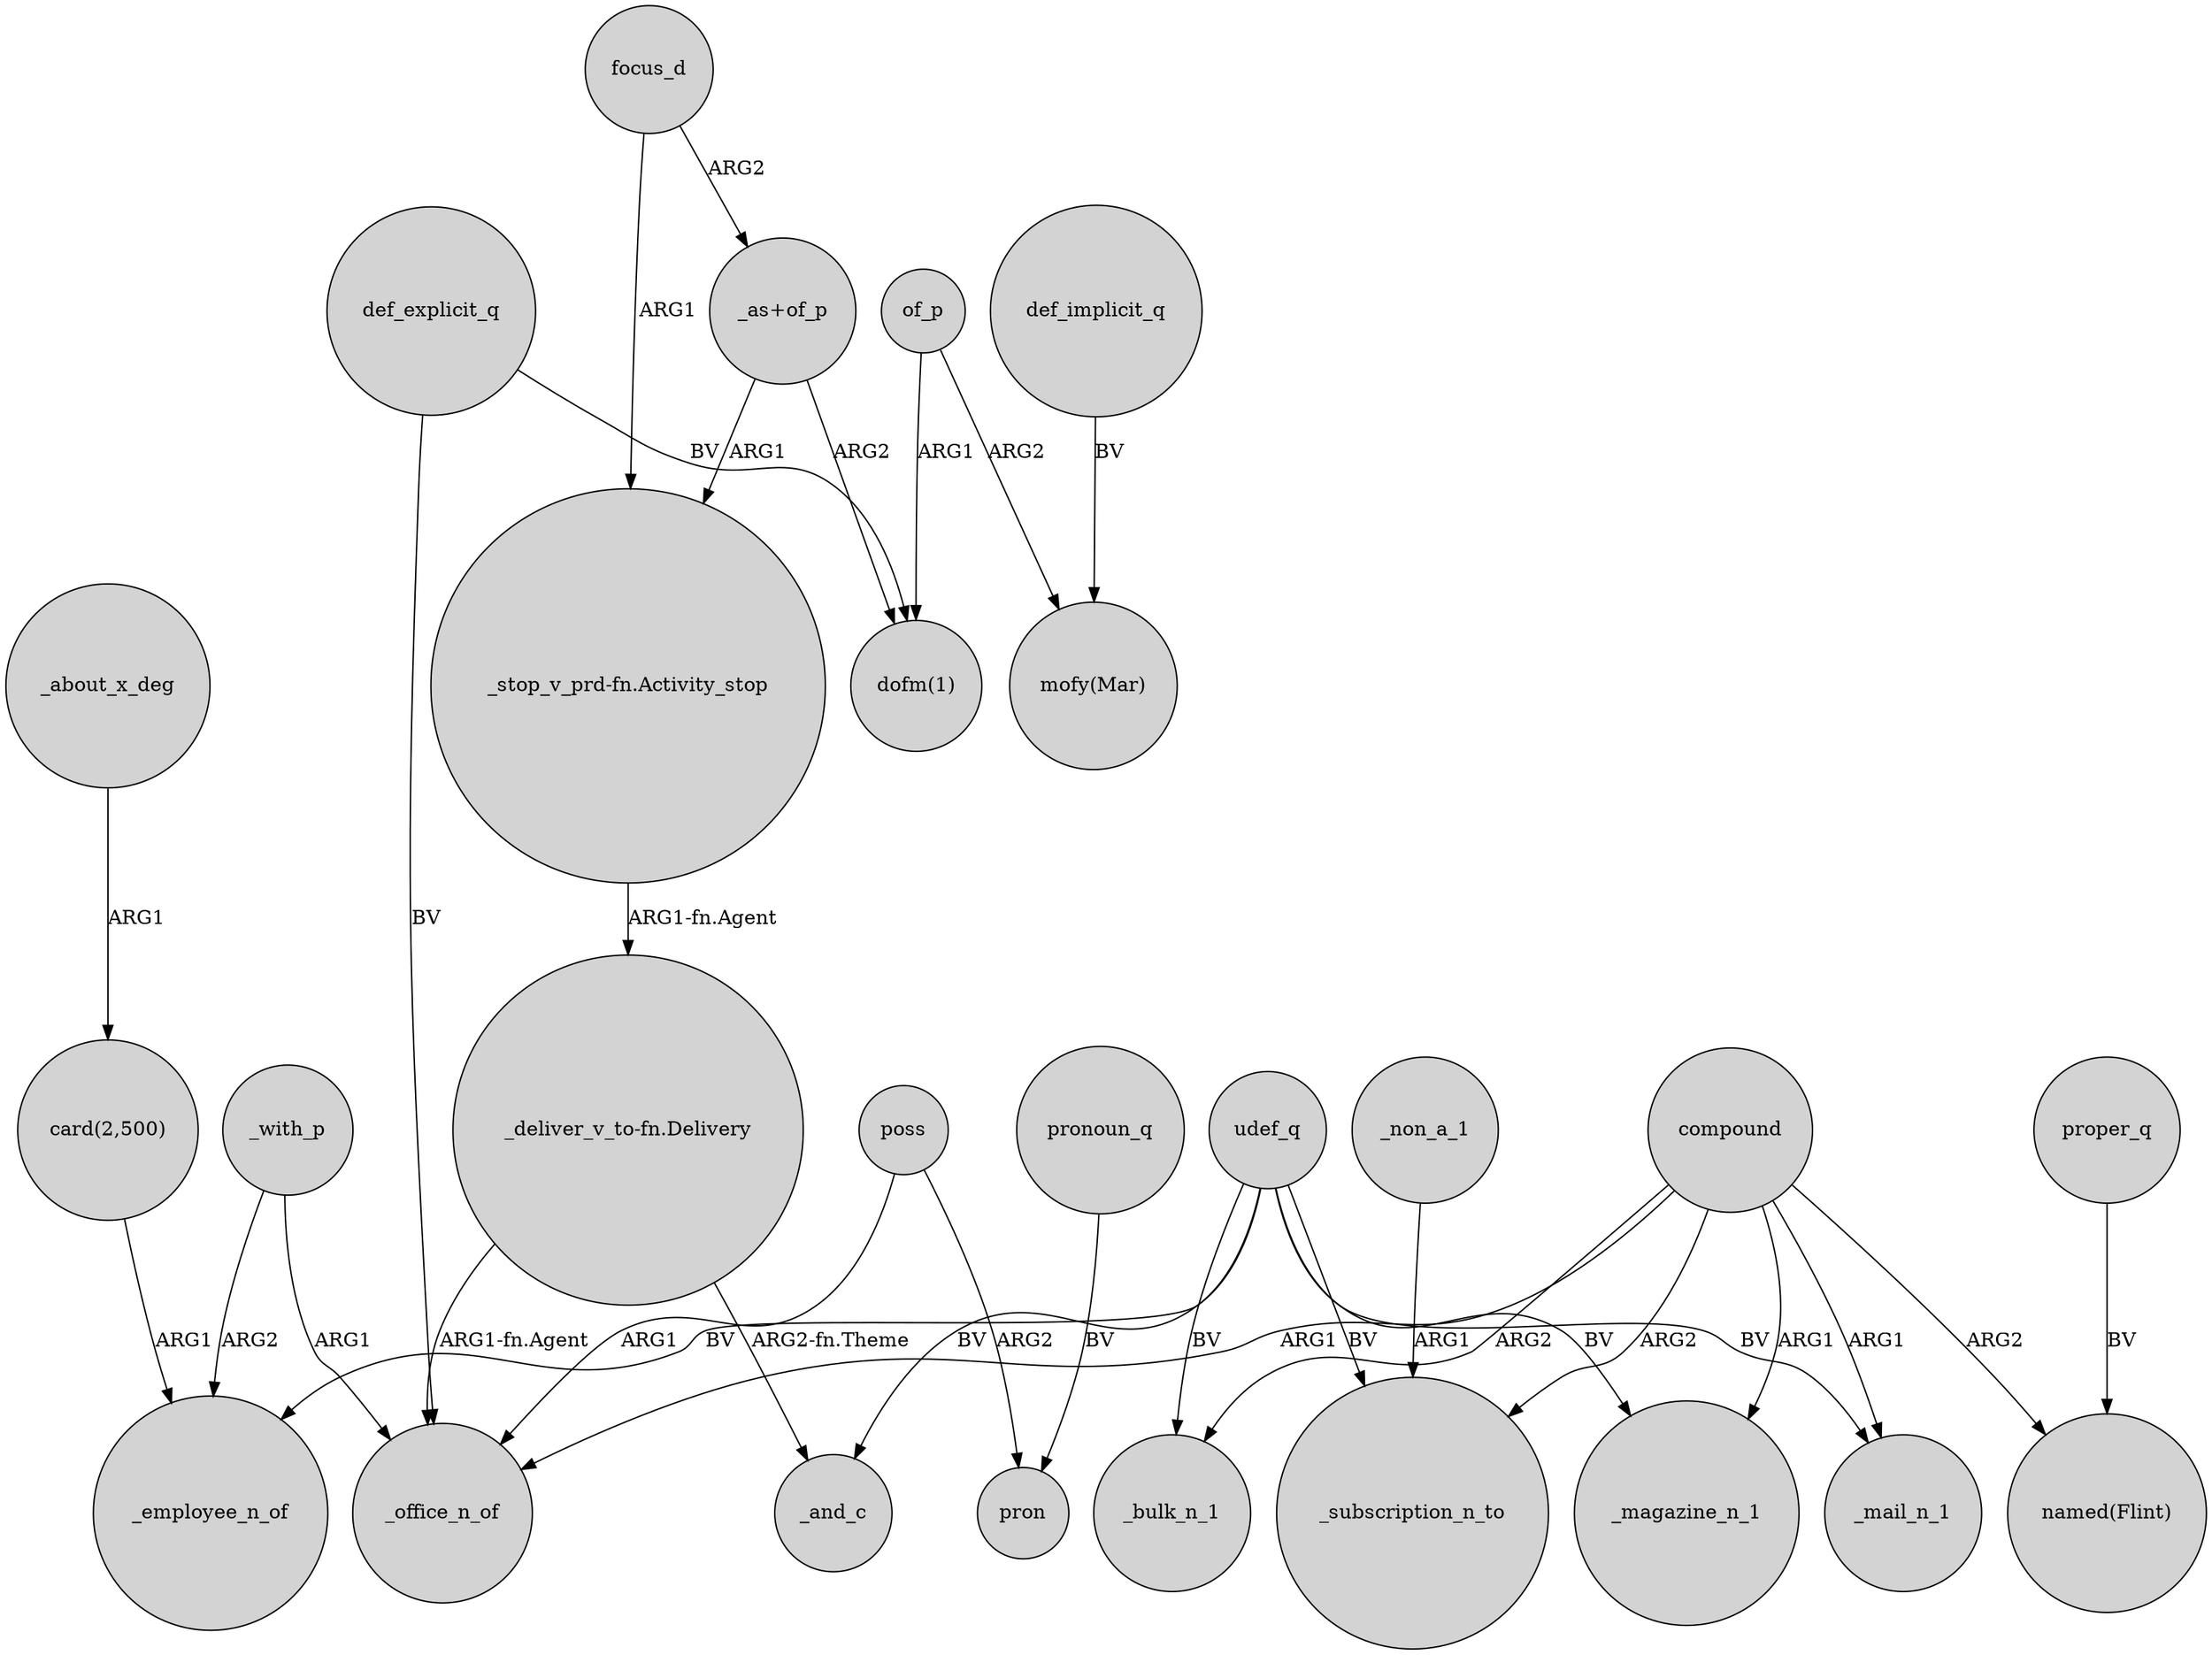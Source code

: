 digraph {
	node [shape=circle style=filled]
	"_deliver_v_to-fn.Delivery" -> _and_c [label="ARG2-fn.Theme"]
	poss -> pron [label=ARG2]
	udef_q -> _employee_n_of [label=BV]
	"_as+of_p" -> "_stop_v_prd-fn.Activity_stop" [label=ARG1]
	compound -> _subscription_n_to [label=ARG2]
	def_explicit_q -> _office_n_of [label=BV]
	compound -> _office_n_of [label=ARG1]
	def_implicit_q -> "mofy(Mar)" [label=BV]
	"_stop_v_prd-fn.Activity_stop" -> "_deliver_v_to-fn.Delivery" [label="ARG1-fn.Agent"]
	udef_q -> _bulk_n_1 [label=BV]
	pronoun_q -> pron [label=BV]
	compound -> _bulk_n_1 [label=ARG2]
	udef_q -> _magazine_n_1 [label=BV]
	udef_q -> _mail_n_1 [label=BV]
	def_explicit_q -> "dofm(1)" [label=BV]
	focus_d -> "_as+of_p" [label=ARG2]
	poss -> _office_n_of [label=ARG1]
	udef_q -> _subscription_n_to [label=BV]
	_with_p -> _office_n_of [label=ARG1]
	"card(2,500)" -> _employee_n_of [label=ARG1]
	_about_x_deg -> "card(2,500)" [label=ARG1]
	compound -> _magazine_n_1 [label=ARG1]
	"_as+of_p" -> "dofm(1)" [label=ARG2]
	compound -> _mail_n_1 [label=ARG1]
	of_p -> "mofy(Mar)" [label=ARG2]
	"_deliver_v_to-fn.Delivery" -> _office_n_of [label="ARG1-fn.Agent"]
	_non_a_1 -> _subscription_n_to [label=ARG1]
	focus_d -> "_stop_v_prd-fn.Activity_stop" [label=ARG1]
	udef_q -> _and_c [label=BV]
	compound -> "named(Flint)" [label=ARG2]
	proper_q -> "named(Flint)" [label=BV]
	_with_p -> _employee_n_of [label=ARG2]
	of_p -> "dofm(1)" [label=ARG1]
}
